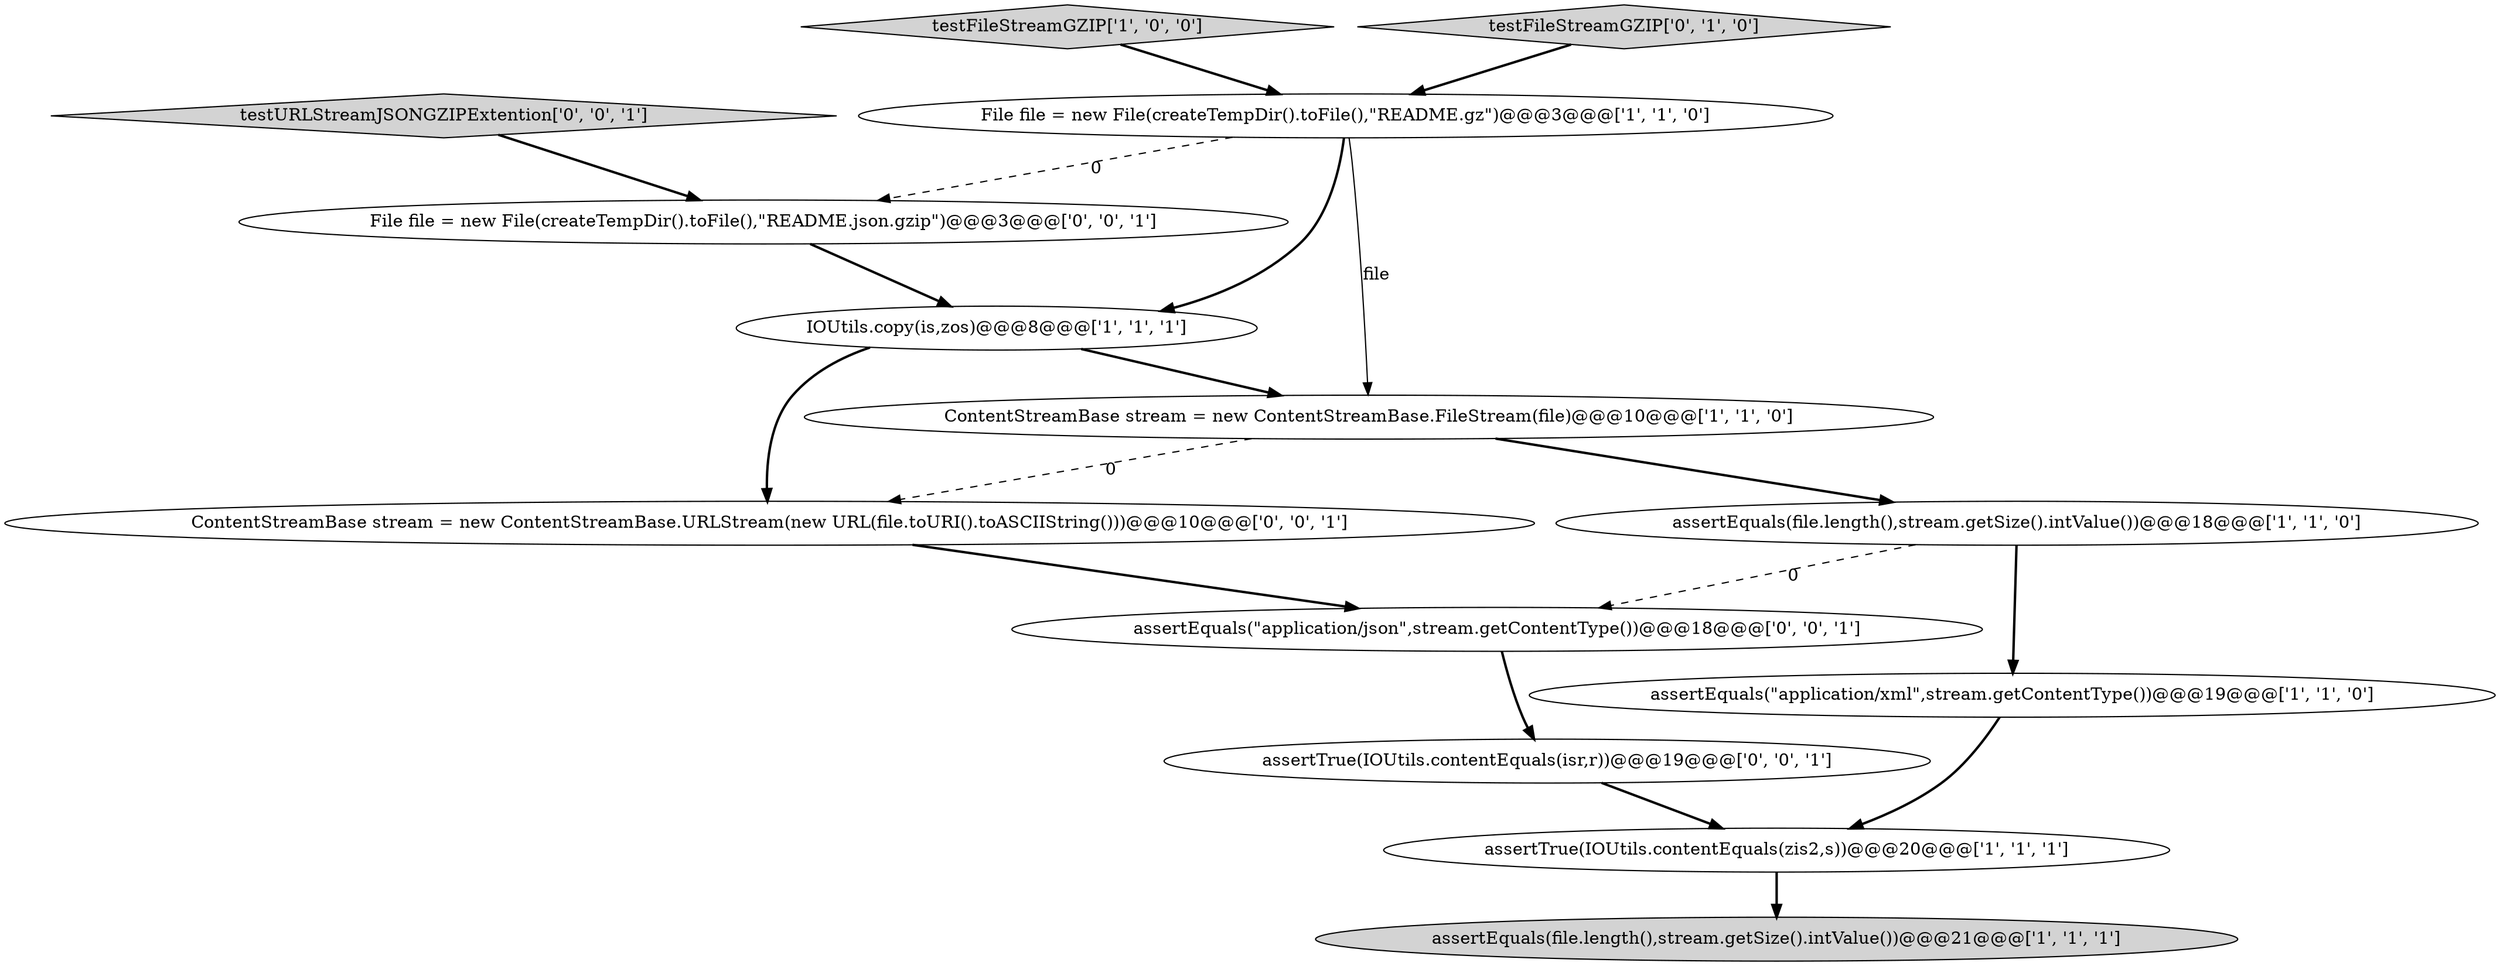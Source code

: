digraph {
12 [style = filled, label = "assertTrue(IOUtils.contentEquals(isr,r))@@@19@@@['0', '0', '1']", fillcolor = white, shape = ellipse image = "AAA0AAABBB3BBB"];
9 [style = filled, label = "ContentStreamBase stream = new ContentStreamBase.URLStream(new URL(file.toURI().toASCIIString()))@@@10@@@['0', '0', '1']", fillcolor = white, shape = ellipse image = "AAA0AAABBB3BBB"];
10 [style = filled, label = "File file = new File(createTempDir().toFile(),\"README.json.gzip\")@@@3@@@['0', '0', '1']", fillcolor = white, shape = ellipse image = "AAA0AAABBB3BBB"];
3 [style = filled, label = "testFileStreamGZIP['1', '0', '0']", fillcolor = lightgray, shape = diamond image = "AAA0AAABBB1BBB"];
7 [style = filled, label = "assertEquals(file.length(),stream.getSize().intValue())@@@21@@@['1', '1', '1']", fillcolor = lightgray, shape = ellipse image = "AAA0AAABBB1BBB"];
5 [style = filled, label = "assertEquals(file.length(),stream.getSize().intValue())@@@18@@@['1', '1', '0']", fillcolor = white, shape = ellipse image = "AAA0AAABBB1BBB"];
13 [style = filled, label = "testURLStreamJSONGZIPExtention['0', '0', '1']", fillcolor = lightgray, shape = diamond image = "AAA0AAABBB3BBB"];
0 [style = filled, label = "assertEquals(\"application/xml\",stream.getContentType())@@@19@@@['1', '1', '0']", fillcolor = white, shape = ellipse image = "AAA0AAABBB1BBB"];
8 [style = filled, label = "testFileStreamGZIP['0', '1', '0']", fillcolor = lightgray, shape = diamond image = "AAA0AAABBB2BBB"];
11 [style = filled, label = "assertEquals(\"application/json\",stream.getContentType())@@@18@@@['0', '0', '1']", fillcolor = white, shape = ellipse image = "AAA0AAABBB3BBB"];
6 [style = filled, label = "assertTrue(IOUtils.contentEquals(zis2,s))@@@20@@@['1', '1', '1']", fillcolor = white, shape = ellipse image = "AAA0AAABBB1BBB"];
1 [style = filled, label = "File file = new File(createTempDir().toFile(),\"README.gz\")@@@3@@@['1', '1', '0']", fillcolor = white, shape = ellipse image = "AAA0AAABBB1BBB"];
4 [style = filled, label = "ContentStreamBase stream = new ContentStreamBase.FileStream(file)@@@10@@@['1', '1', '0']", fillcolor = white, shape = ellipse image = "AAA0AAABBB1BBB"];
2 [style = filled, label = "IOUtils.copy(is,zos)@@@8@@@['1', '1', '1']", fillcolor = white, shape = ellipse image = "AAA0AAABBB1BBB"];
8->1 [style = bold, label=""];
13->10 [style = bold, label=""];
1->4 [style = solid, label="file"];
4->9 [style = dashed, label="0"];
10->2 [style = bold, label=""];
1->2 [style = bold, label=""];
11->12 [style = bold, label=""];
1->10 [style = dashed, label="0"];
2->9 [style = bold, label=""];
9->11 [style = bold, label=""];
6->7 [style = bold, label=""];
5->0 [style = bold, label=""];
3->1 [style = bold, label=""];
5->11 [style = dashed, label="0"];
12->6 [style = bold, label=""];
0->6 [style = bold, label=""];
2->4 [style = bold, label=""];
4->5 [style = bold, label=""];
}
